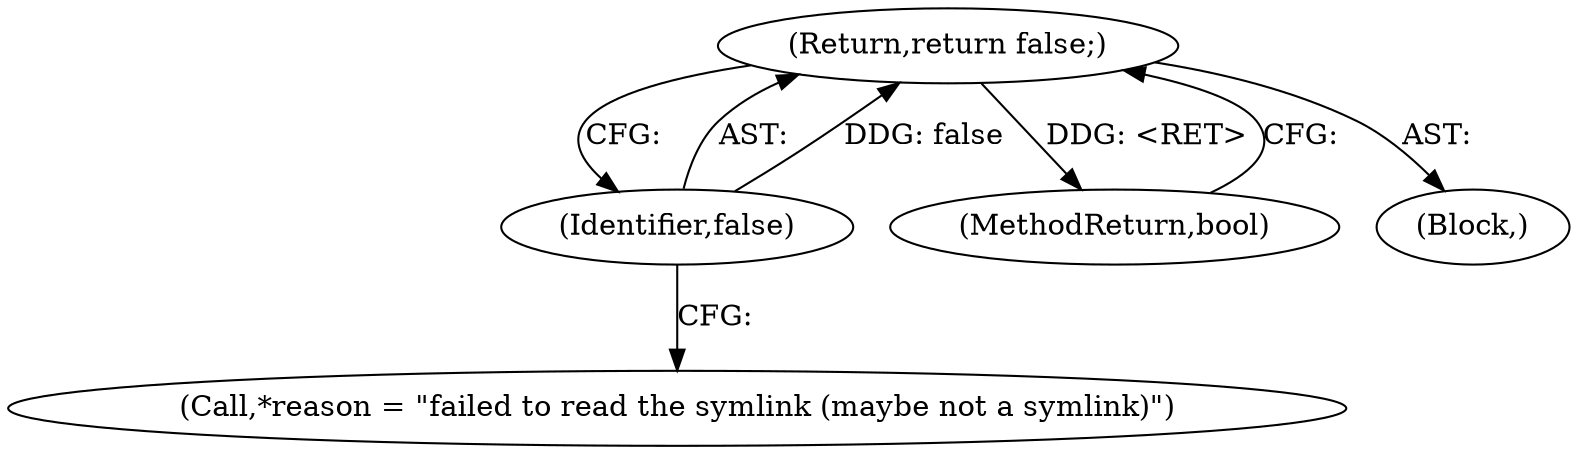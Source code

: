 digraph "1_Chrome_baef1ffd73db183ca50c854e1779ed7f6e5100a8_4@del" {
"1000126" [label="(Return,return false;)"];
"1000127" [label="(Identifier,false)"];
"1000127" [label="(Identifier,false)"];
"1000126" [label="(Return,return false;)"];
"1000122" [label="(Call,*reason = \"failed to read the symlink (maybe not a symlink)\")"];
"1000164" [label="(MethodReturn,bool)"];
"1000121" [label="(Block,)"];
"1000126" -> "1000121"  [label="AST: "];
"1000126" -> "1000127"  [label="CFG: "];
"1000127" -> "1000126"  [label="AST: "];
"1000164" -> "1000126"  [label="CFG: "];
"1000126" -> "1000164"  [label="DDG: <RET>"];
"1000127" -> "1000126"  [label="DDG: false"];
"1000127" -> "1000122"  [label="CFG: "];
}
